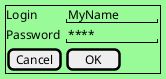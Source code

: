 @startsalt
<style>
    saltDiagram {
        BackgroundColor palegreen
    }
</style>
{+
    Login       | "MyName     "
    Password    | "****       "
    [Cancel]    | [  OK  ]
}
@endsalt